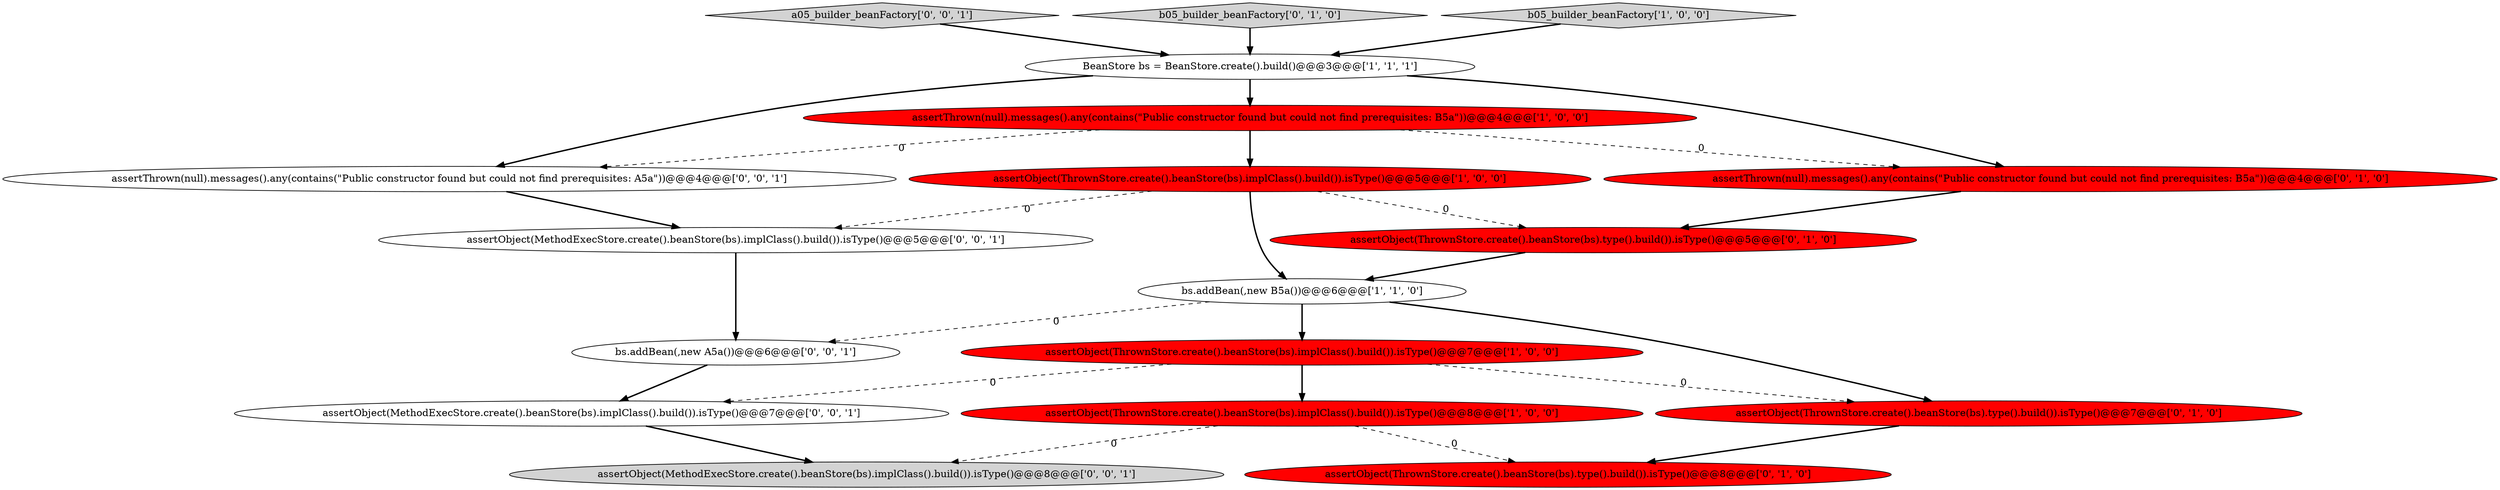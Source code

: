 digraph {
3 [style = filled, label = "bs.addBean(,new B5a())@@@6@@@['1', '1', '0']", fillcolor = white, shape = ellipse image = "AAA0AAABBB1BBB"];
8 [style = filled, label = "assertObject(ThrownStore.create().beanStore(bs).type().build()).isType()@@@8@@@['0', '1', '0']", fillcolor = red, shape = ellipse image = "AAA1AAABBB2BBB"];
10 [style = filled, label = "assertThrown(null).messages().any(contains(\"Public constructor found but could not find prerequisites: B5a\"))@@@4@@@['0', '1', '0']", fillcolor = red, shape = ellipse image = "AAA1AAABBB2BBB"];
17 [style = filled, label = "assertObject(MethodExecStore.create().beanStore(bs).implClass().build()).isType()@@@5@@@['0', '0', '1']", fillcolor = white, shape = ellipse image = "AAA0AAABBB3BBB"];
14 [style = filled, label = "assertObject(MethodExecStore.create().beanStore(bs).implClass().build()).isType()@@@8@@@['0', '0', '1']", fillcolor = lightgray, shape = ellipse image = "AAA0AAABBB3BBB"];
1 [style = filled, label = "assertObject(ThrownStore.create().beanStore(bs).implClass().build()).isType()@@@8@@@['1', '0', '0']", fillcolor = red, shape = ellipse image = "AAA1AAABBB1BBB"];
5 [style = filled, label = "assertObject(ThrownStore.create().beanStore(bs).implClass().build()).isType()@@@5@@@['1', '0', '0']", fillcolor = red, shape = ellipse image = "AAA1AAABBB1BBB"];
13 [style = filled, label = "assertThrown(null).messages().any(contains(\"Public constructor found but could not find prerequisites: A5a\"))@@@4@@@['0', '0', '1']", fillcolor = white, shape = ellipse image = "AAA0AAABBB3BBB"];
12 [style = filled, label = "a05_builder_beanFactory['0', '0', '1']", fillcolor = lightgray, shape = diamond image = "AAA0AAABBB3BBB"];
11 [style = filled, label = "b05_builder_beanFactory['0', '1', '0']", fillcolor = lightgray, shape = diamond image = "AAA0AAABBB2BBB"];
15 [style = filled, label = "bs.addBean(,new A5a())@@@6@@@['0', '0', '1']", fillcolor = white, shape = ellipse image = "AAA0AAABBB3BBB"];
16 [style = filled, label = "assertObject(MethodExecStore.create().beanStore(bs).implClass().build()).isType()@@@7@@@['0', '0', '1']", fillcolor = white, shape = ellipse image = "AAA0AAABBB3BBB"];
9 [style = filled, label = "assertObject(ThrownStore.create().beanStore(bs).type().build()).isType()@@@5@@@['0', '1', '0']", fillcolor = red, shape = ellipse image = "AAA1AAABBB2BBB"];
2 [style = filled, label = "assertThrown(null).messages().any(contains(\"Public constructor found but could not find prerequisites: B5a\"))@@@4@@@['1', '0', '0']", fillcolor = red, shape = ellipse image = "AAA1AAABBB1BBB"];
0 [style = filled, label = "b05_builder_beanFactory['1', '0', '0']", fillcolor = lightgray, shape = diamond image = "AAA0AAABBB1BBB"];
6 [style = filled, label = "assertObject(ThrownStore.create().beanStore(bs).implClass().build()).isType()@@@7@@@['1', '0', '0']", fillcolor = red, shape = ellipse image = "AAA1AAABBB1BBB"];
7 [style = filled, label = "assertObject(ThrownStore.create().beanStore(bs).type().build()).isType()@@@7@@@['0', '1', '0']", fillcolor = red, shape = ellipse image = "AAA1AAABBB2BBB"];
4 [style = filled, label = "BeanStore bs = BeanStore.create().build()@@@3@@@['1', '1', '1']", fillcolor = white, shape = ellipse image = "AAA0AAABBB1BBB"];
5->3 [style = bold, label=""];
4->10 [style = bold, label=""];
1->14 [style = dashed, label="0"];
6->7 [style = dashed, label="0"];
11->4 [style = bold, label=""];
4->13 [style = bold, label=""];
3->6 [style = bold, label=""];
5->9 [style = dashed, label="0"];
4->2 [style = bold, label=""];
7->8 [style = bold, label=""];
15->16 [style = bold, label=""];
2->10 [style = dashed, label="0"];
6->1 [style = bold, label=""];
13->17 [style = bold, label=""];
6->16 [style = dashed, label="0"];
5->17 [style = dashed, label="0"];
12->4 [style = bold, label=""];
3->7 [style = bold, label=""];
0->4 [style = bold, label=""];
2->13 [style = dashed, label="0"];
17->15 [style = bold, label=""];
3->15 [style = dashed, label="0"];
9->3 [style = bold, label=""];
16->14 [style = bold, label=""];
1->8 [style = dashed, label="0"];
10->9 [style = bold, label=""];
2->5 [style = bold, label=""];
}
